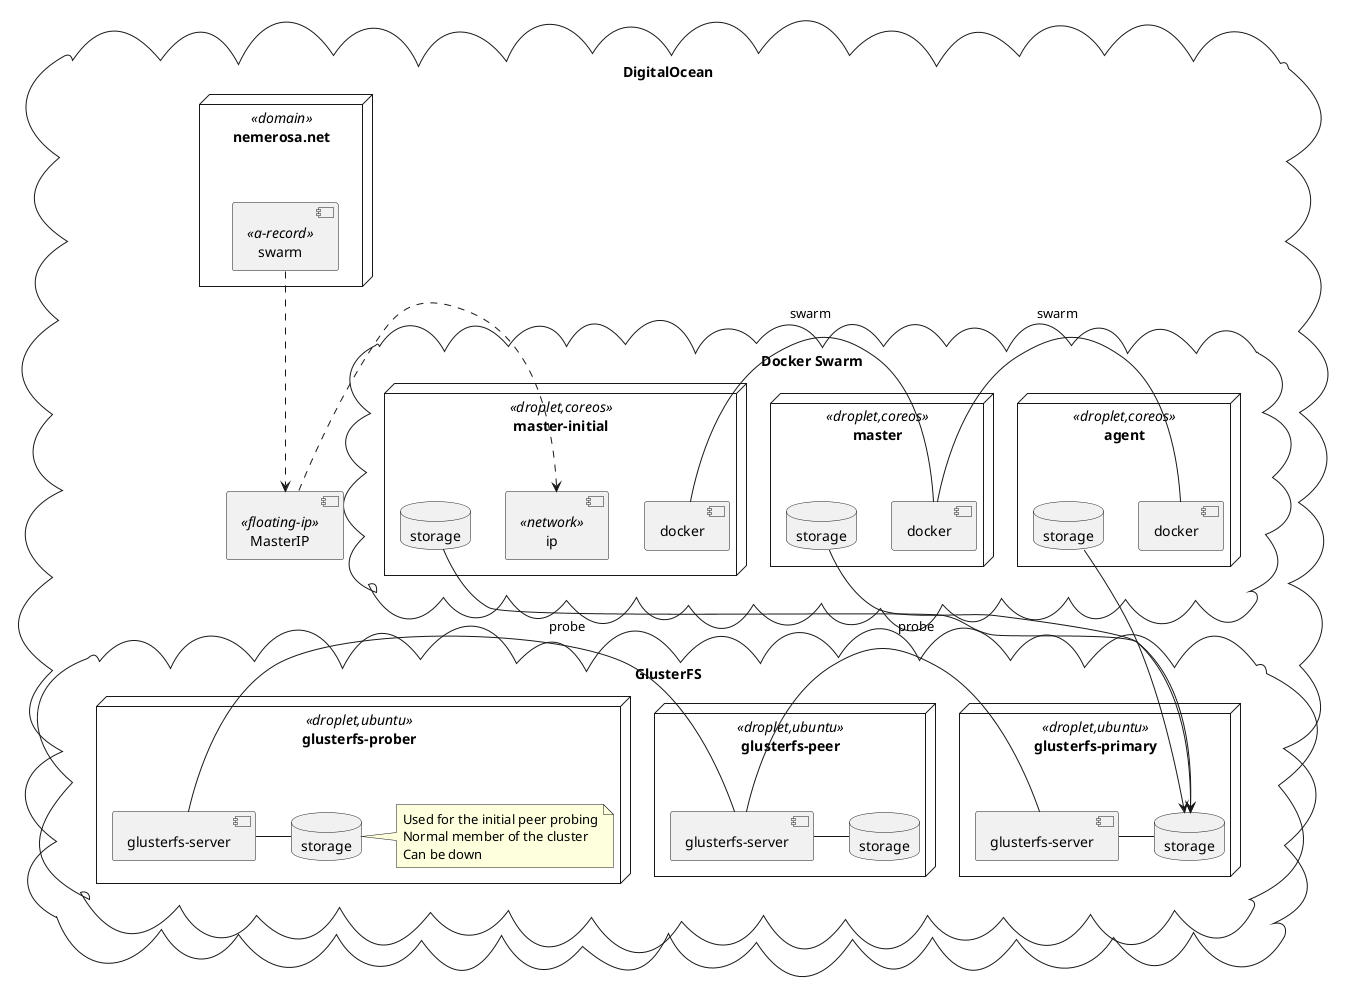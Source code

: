 @startuml
cloud "DigitalOcean" {

    cloud "Docker Swarm" {

        node "master-initial" <<droplet,coreos>> {
            component "ip" <<network>> as MasterIP
            component "docker" as MasterDocker
            database "storage" as MasterStorage
        }

        node "master" <<droplet,coreos>> {
            component "docker" as MasterSecondaryDocker
            database "storage" as MasterSecondaryStorage
        }

        node "agent" <<droplet,coreos>> {
            component "docker" as AgentDocker
            database "storage" as AgentStorage
        }

    }

    component "MasterIP" <<floating-ip>> as MasterFloatingIP

    node "nemerosa.net" <<domain>> {
        component "swarm" <<a-record>> as SwarmDNS
    }

    cloud "GlusterFS" {

        node "glusterfs-primary" <<droplet,ubuntu>> {
            component "glusterfs-server" as GlusterFSServerPrimary
            database "storage" as GlusterFSStoragePrimary
        }

        node "glusterfs-peer" <<droplet,ubuntu>> {
            component "glusterfs-server" as GlusterFSServerPeer
            database "storage" as GlusterFSStoragePeer
        }

        node "glusterfs-prober" <<droplet,ubuntu>> {
            component "glusterfs-server" as GlusterFSServerProber
            database "storage" as GlusterFSStorageProber
            note right
                Used for the initial peer probing
                Normal member of the cluster
                Can be down
            end note
        }

    }

}

GlusterFSServerPrimary -right- GlusterFSServerPeer: probe
GlusterFSServerPeer -right- GlusterFSServerProber: probe

GlusterFSServerPrimary -right- GlusterFSStoragePrimary
GlusterFSServerPeer -right- GlusterFSStoragePeer
GlusterFSServerProber -right- GlusterFSStorageProber

MasterDocker -right- MasterSecondaryDocker:swarm
MasterSecondaryDocker -right- AgentDocker:swarm

MasterStorage --> GlusterFSStoragePrimary
MasterSecondaryStorage --> GlusterFSStoragePrimary
AgentStorage --> GlusterFSStoragePrimary

MasterFloatingIP .left.> MasterIP
SwarmDNS .down.> MasterFloatingIP
@enduml

